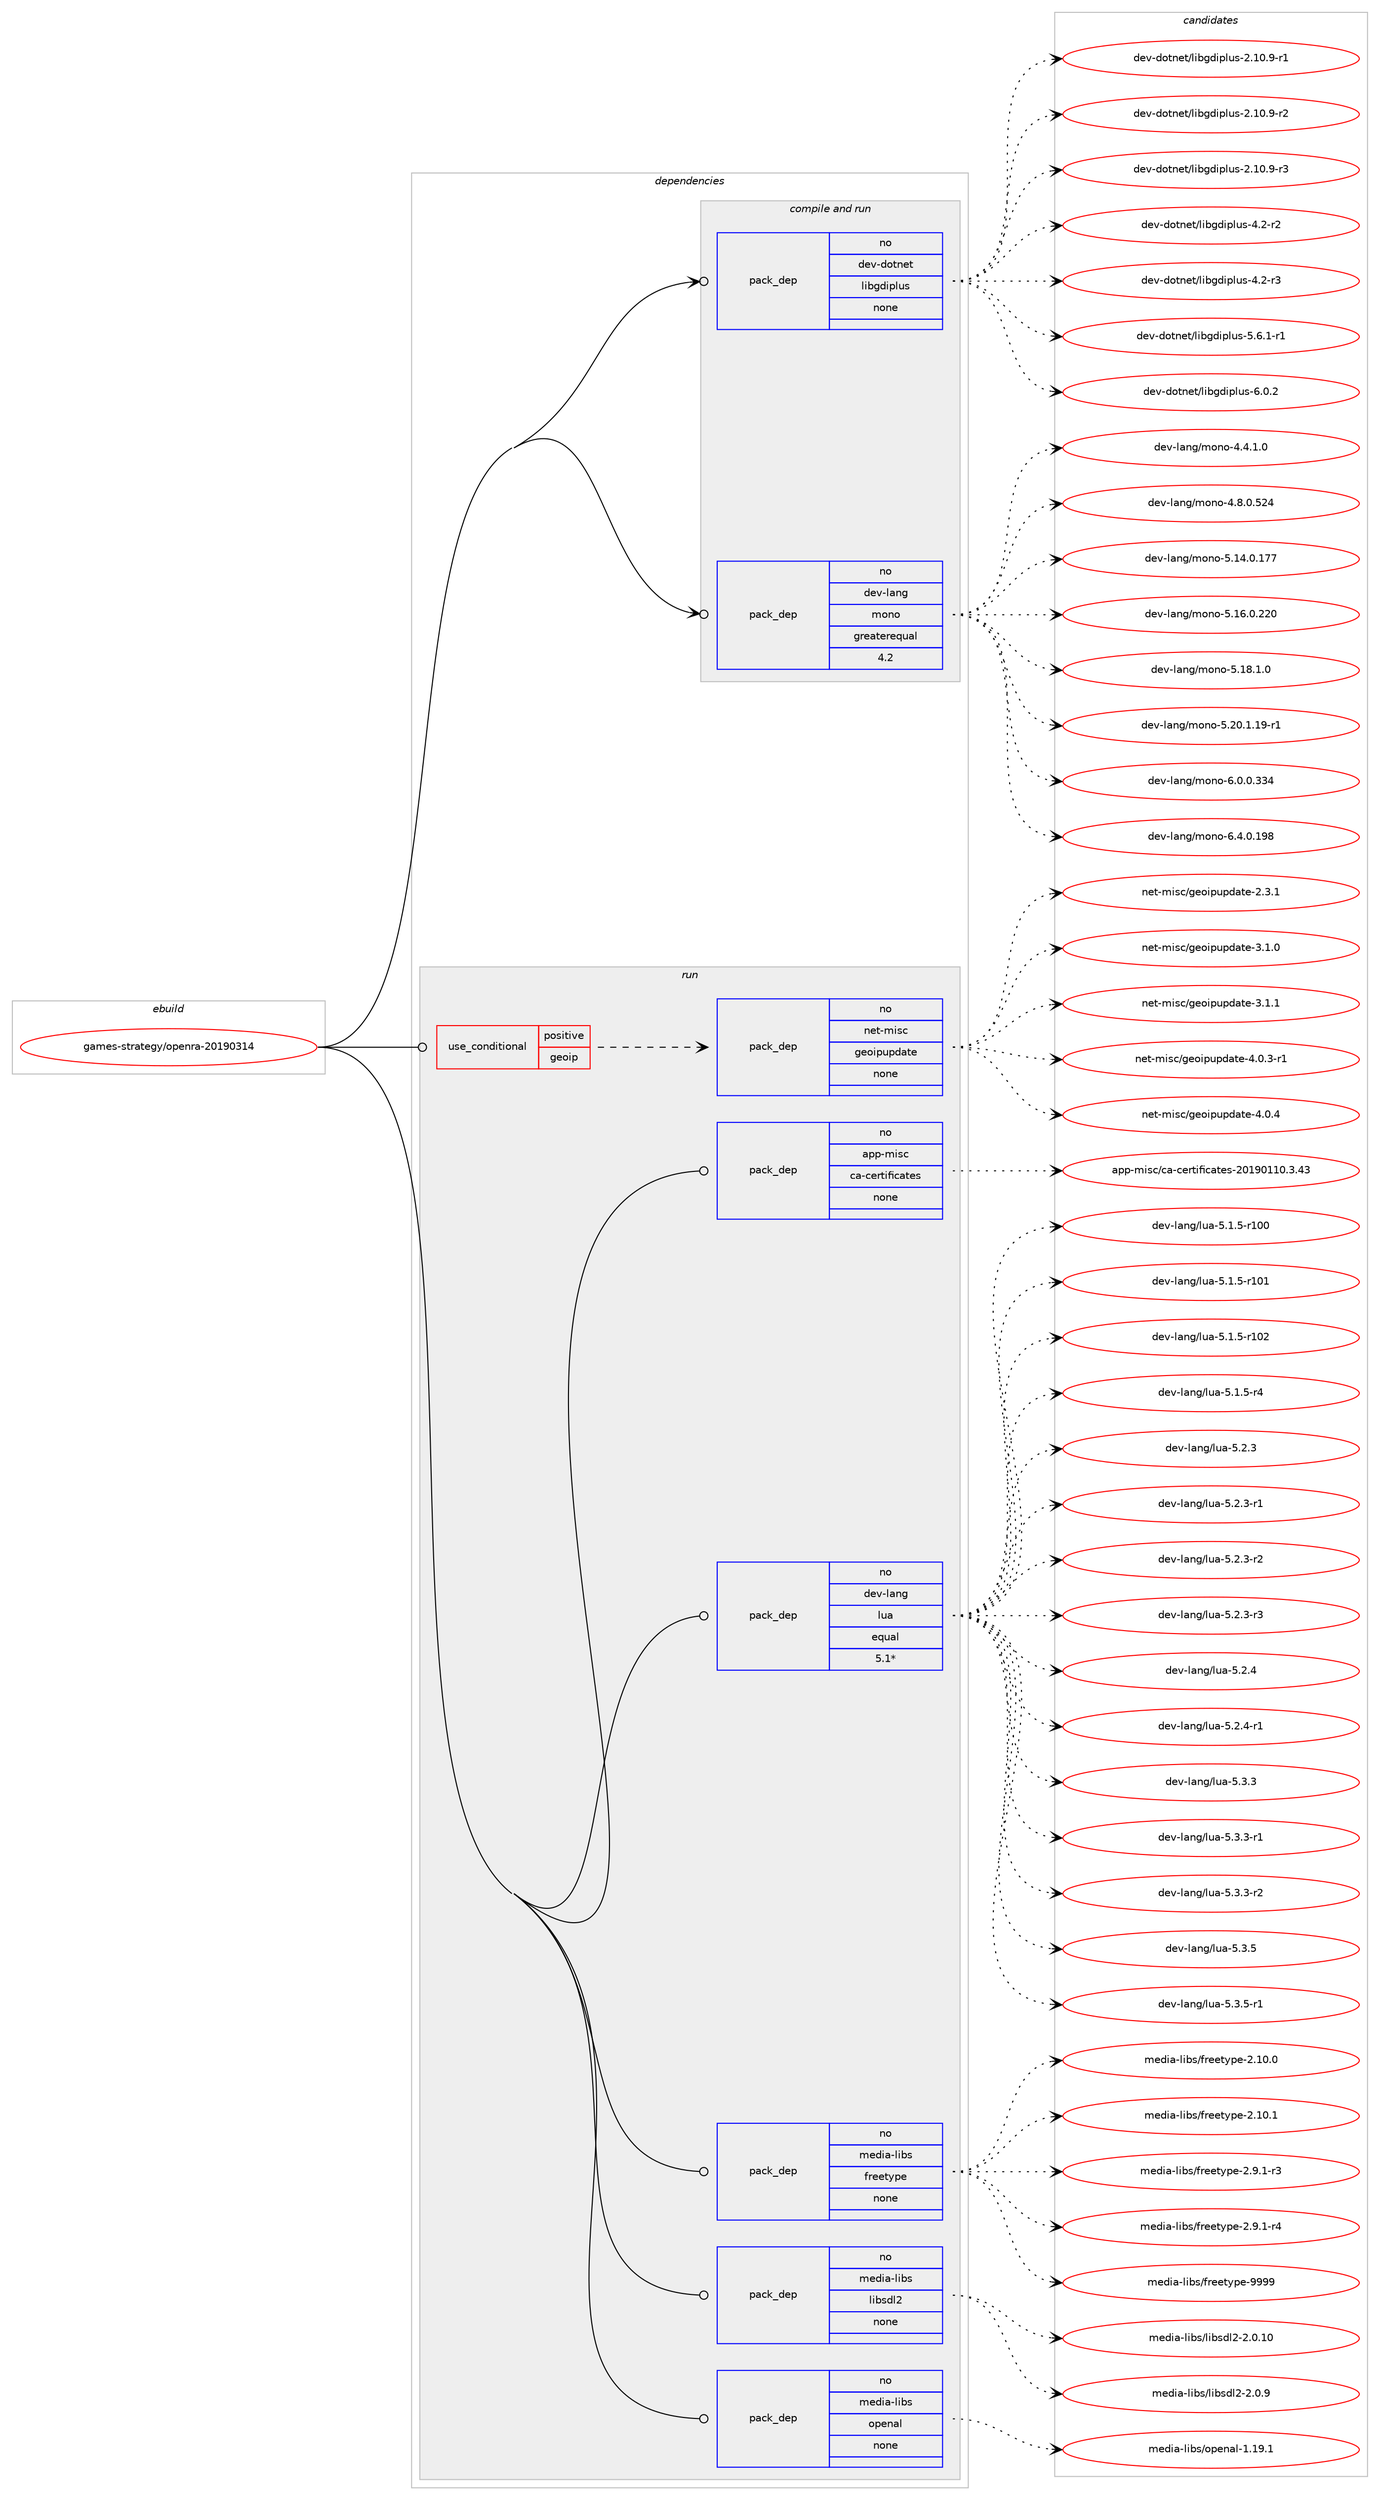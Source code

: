 digraph prolog {

# *************
# Graph options
# *************

newrank=true;
concentrate=true;
compound=true;
graph [rankdir=LR,fontname=Helvetica,fontsize=10,ranksep=1.5];#, ranksep=2.5, nodesep=0.2];
edge  [arrowhead=vee];
node  [fontname=Helvetica,fontsize=10];

# **********
# The ebuild
# **********

subgraph cluster_leftcol {
color=gray;
rank=same;
label=<<i>ebuild</i>>;
id [label="games-strategy/openra-20190314", color=red, width=4, href="../games-strategy/openra-20190314.svg"];
}

# ****************
# The dependencies
# ****************

subgraph cluster_midcol {
color=gray;
label=<<i>dependencies</i>>;
subgraph cluster_compile {
fillcolor="#eeeeee";
style=filled;
label=<<i>compile</i>>;
}
subgraph cluster_compileandrun {
fillcolor="#eeeeee";
style=filled;
label=<<i>compile and run</i>>;
subgraph pack546074 {
dependency743933 [label=<<TABLE BORDER="0" CELLBORDER="1" CELLSPACING="0" CELLPADDING="4" WIDTH="220"><TR><TD ROWSPAN="6" CELLPADDING="30">pack_dep</TD></TR><TR><TD WIDTH="110">no</TD></TR><TR><TD>dev-dotnet</TD></TR><TR><TD>libgdiplus</TD></TR><TR><TD>none</TD></TR><TR><TD></TD></TR></TABLE>>, shape=none, color=blue];
}
id:e -> dependency743933:w [weight=20,style="solid",arrowhead="odotvee"];
subgraph pack546075 {
dependency743934 [label=<<TABLE BORDER="0" CELLBORDER="1" CELLSPACING="0" CELLPADDING="4" WIDTH="220"><TR><TD ROWSPAN="6" CELLPADDING="30">pack_dep</TD></TR><TR><TD WIDTH="110">no</TD></TR><TR><TD>dev-lang</TD></TR><TR><TD>mono</TD></TR><TR><TD>greaterequal</TD></TR><TR><TD>4.2</TD></TR></TABLE>>, shape=none, color=blue];
}
id:e -> dependency743934:w [weight=20,style="solid",arrowhead="odotvee"];
}
subgraph cluster_run {
fillcolor="#eeeeee";
style=filled;
label=<<i>run</i>>;
subgraph cond185333 {
dependency743935 [label=<<TABLE BORDER="0" CELLBORDER="1" CELLSPACING="0" CELLPADDING="4"><TR><TD ROWSPAN="3" CELLPADDING="10">use_conditional</TD></TR><TR><TD>positive</TD></TR><TR><TD>geoip</TD></TR></TABLE>>, shape=none, color=red];
subgraph pack546076 {
dependency743936 [label=<<TABLE BORDER="0" CELLBORDER="1" CELLSPACING="0" CELLPADDING="4" WIDTH="220"><TR><TD ROWSPAN="6" CELLPADDING="30">pack_dep</TD></TR><TR><TD WIDTH="110">no</TD></TR><TR><TD>net-misc</TD></TR><TR><TD>geoipupdate</TD></TR><TR><TD>none</TD></TR><TR><TD></TD></TR></TABLE>>, shape=none, color=blue];
}
dependency743935:e -> dependency743936:w [weight=20,style="dashed",arrowhead="vee"];
}
id:e -> dependency743935:w [weight=20,style="solid",arrowhead="odot"];
subgraph pack546077 {
dependency743937 [label=<<TABLE BORDER="0" CELLBORDER="1" CELLSPACING="0" CELLPADDING="4" WIDTH="220"><TR><TD ROWSPAN="6" CELLPADDING="30">pack_dep</TD></TR><TR><TD WIDTH="110">no</TD></TR><TR><TD>app-misc</TD></TR><TR><TD>ca-certificates</TD></TR><TR><TD>none</TD></TR><TR><TD></TD></TR></TABLE>>, shape=none, color=blue];
}
id:e -> dependency743937:w [weight=20,style="solid",arrowhead="odot"];
subgraph pack546078 {
dependency743938 [label=<<TABLE BORDER="0" CELLBORDER="1" CELLSPACING="0" CELLPADDING="4" WIDTH="220"><TR><TD ROWSPAN="6" CELLPADDING="30">pack_dep</TD></TR><TR><TD WIDTH="110">no</TD></TR><TR><TD>dev-lang</TD></TR><TR><TD>lua</TD></TR><TR><TD>equal</TD></TR><TR><TD>5.1*</TD></TR></TABLE>>, shape=none, color=blue];
}
id:e -> dependency743938:w [weight=20,style="solid",arrowhead="odot"];
subgraph pack546079 {
dependency743939 [label=<<TABLE BORDER="0" CELLBORDER="1" CELLSPACING="0" CELLPADDING="4" WIDTH="220"><TR><TD ROWSPAN="6" CELLPADDING="30">pack_dep</TD></TR><TR><TD WIDTH="110">no</TD></TR><TR><TD>media-libs</TD></TR><TR><TD>freetype</TD></TR><TR><TD>none</TD></TR><TR><TD></TD></TR></TABLE>>, shape=none, color=blue];
}
id:e -> dependency743939:w [weight=20,style="solid",arrowhead="odot"];
subgraph pack546080 {
dependency743940 [label=<<TABLE BORDER="0" CELLBORDER="1" CELLSPACING="0" CELLPADDING="4" WIDTH="220"><TR><TD ROWSPAN="6" CELLPADDING="30">pack_dep</TD></TR><TR><TD WIDTH="110">no</TD></TR><TR><TD>media-libs</TD></TR><TR><TD>libsdl2</TD></TR><TR><TD>none</TD></TR><TR><TD></TD></TR></TABLE>>, shape=none, color=blue];
}
id:e -> dependency743940:w [weight=20,style="solid",arrowhead="odot"];
subgraph pack546081 {
dependency743941 [label=<<TABLE BORDER="0" CELLBORDER="1" CELLSPACING="0" CELLPADDING="4" WIDTH="220"><TR><TD ROWSPAN="6" CELLPADDING="30">pack_dep</TD></TR><TR><TD WIDTH="110">no</TD></TR><TR><TD>media-libs</TD></TR><TR><TD>openal</TD></TR><TR><TD>none</TD></TR><TR><TD></TD></TR></TABLE>>, shape=none, color=blue];
}
id:e -> dependency743941:w [weight=20,style="solid",arrowhead="odot"];
}
}

# **************
# The candidates
# **************

subgraph cluster_choices {
rank=same;
color=gray;
label=<<i>candidates</i>>;

subgraph choice546074 {
color=black;
nodesep=1;
choice100101118451001111161101011164710810598103100105112108117115455046494846574511449 [label="dev-dotnet/libgdiplus-2.10.9-r1", color=red, width=4,href="../dev-dotnet/libgdiplus-2.10.9-r1.svg"];
choice100101118451001111161101011164710810598103100105112108117115455046494846574511450 [label="dev-dotnet/libgdiplus-2.10.9-r2", color=red, width=4,href="../dev-dotnet/libgdiplus-2.10.9-r2.svg"];
choice100101118451001111161101011164710810598103100105112108117115455046494846574511451 [label="dev-dotnet/libgdiplus-2.10.9-r3", color=red, width=4,href="../dev-dotnet/libgdiplus-2.10.9-r3.svg"];
choice100101118451001111161101011164710810598103100105112108117115455246504511450 [label="dev-dotnet/libgdiplus-4.2-r2", color=red, width=4,href="../dev-dotnet/libgdiplus-4.2-r2.svg"];
choice100101118451001111161101011164710810598103100105112108117115455246504511451 [label="dev-dotnet/libgdiplus-4.2-r3", color=red, width=4,href="../dev-dotnet/libgdiplus-4.2-r3.svg"];
choice1001011184510011111611010111647108105981031001051121081171154553465446494511449 [label="dev-dotnet/libgdiplus-5.6.1-r1", color=red, width=4,href="../dev-dotnet/libgdiplus-5.6.1-r1.svg"];
choice100101118451001111161101011164710810598103100105112108117115455446484650 [label="dev-dotnet/libgdiplus-6.0.2", color=red, width=4,href="../dev-dotnet/libgdiplus-6.0.2.svg"];
dependency743933:e -> choice100101118451001111161101011164710810598103100105112108117115455046494846574511449:w [style=dotted,weight="100"];
dependency743933:e -> choice100101118451001111161101011164710810598103100105112108117115455046494846574511450:w [style=dotted,weight="100"];
dependency743933:e -> choice100101118451001111161101011164710810598103100105112108117115455046494846574511451:w [style=dotted,weight="100"];
dependency743933:e -> choice100101118451001111161101011164710810598103100105112108117115455246504511450:w [style=dotted,weight="100"];
dependency743933:e -> choice100101118451001111161101011164710810598103100105112108117115455246504511451:w [style=dotted,weight="100"];
dependency743933:e -> choice1001011184510011111611010111647108105981031001051121081171154553465446494511449:w [style=dotted,weight="100"];
dependency743933:e -> choice100101118451001111161101011164710810598103100105112108117115455446484650:w [style=dotted,weight="100"];
}
subgraph choice546075 {
color=black;
nodesep=1;
choice1001011184510897110103471091111101114552465246494648 [label="dev-lang/mono-4.4.1.0", color=red, width=4,href="../dev-lang/mono-4.4.1.0.svg"];
choice10010111845108971101034710911111011145524656464846535052 [label="dev-lang/mono-4.8.0.524", color=red, width=4,href="../dev-lang/mono-4.8.0.524.svg"];
choice1001011184510897110103471091111101114553464952464846495555 [label="dev-lang/mono-5.14.0.177", color=red, width=4,href="../dev-lang/mono-5.14.0.177.svg"];
choice1001011184510897110103471091111101114553464954464846505048 [label="dev-lang/mono-5.16.0.220", color=red, width=4,href="../dev-lang/mono-5.16.0.220.svg"];
choice100101118451089711010347109111110111455346495646494648 [label="dev-lang/mono-5.18.1.0", color=red, width=4,href="../dev-lang/mono-5.18.1.0.svg"];
choice100101118451089711010347109111110111455346504846494649574511449 [label="dev-lang/mono-5.20.1.19-r1", color=red, width=4,href="../dev-lang/mono-5.20.1.19-r1.svg"];
choice10010111845108971101034710911111011145544648464846515152 [label="dev-lang/mono-6.0.0.334", color=red, width=4,href="../dev-lang/mono-6.0.0.334.svg"];
choice10010111845108971101034710911111011145544652464846495756 [label="dev-lang/mono-6.4.0.198", color=red, width=4,href="../dev-lang/mono-6.4.0.198.svg"];
dependency743934:e -> choice1001011184510897110103471091111101114552465246494648:w [style=dotted,weight="100"];
dependency743934:e -> choice10010111845108971101034710911111011145524656464846535052:w [style=dotted,weight="100"];
dependency743934:e -> choice1001011184510897110103471091111101114553464952464846495555:w [style=dotted,weight="100"];
dependency743934:e -> choice1001011184510897110103471091111101114553464954464846505048:w [style=dotted,weight="100"];
dependency743934:e -> choice100101118451089711010347109111110111455346495646494648:w [style=dotted,weight="100"];
dependency743934:e -> choice100101118451089711010347109111110111455346504846494649574511449:w [style=dotted,weight="100"];
dependency743934:e -> choice10010111845108971101034710911111011145544648464846515152:w [style=dotted,weight="100"];
dependency743934:e -> choice10010111845108971101034710911111011145544652464846495756:w [style=dotted,weight="100"];
}
subgraph choice546076 {
color=black;
nodesep=1;
choice11010111645109105115994710310111110511211711210097116101455046514649 [label="net-misc/geoipupdate-2.3.1", color=red, width=4,href="../net-misc/geoipupdate-2.3.1.svg"];
choice11010111645109105115994710310111110511211711210097116101455146494648 [label="net-misc/geoipupdate-3.1.0", color=red, width=4,href="../net-misc/geoipupdate-3.1.0.svg"];
choice11010111645109105115994710310111110511211711210097116101455146494649 [label="net-misc/geoipupdate-3.1.1", color=red, width=4,href="../net-misc/geoipupdate-3.1.1.svg"];
choice110101116451091051159947103101111105112117112100971161014552464846514511449 [label="net-misc/geoipupdate-4.0.3-r1", color=red, width=4,href="../net-misc/geoipupdate-4.0.3-r1.svg"];
choice11010111645109105115994710310111110511211711210097116101455246484652 [label="net-misc/geoipupdate-4.0.4", color=red, width=4,href="../net-misc/geoipupdate-4.0.4.svg"];
dependency743936:e -> choice11010111645109105115994710310111110511211711210097116101455046514649:w [style=dotted,weight="100"];
dependency743936:e -> choice11010111645109105115994710310111110511211711210097116101455146494648:w [style=dotted,weight="100"];
dependency743936:e -> choice11010111645109105115994710310111110511211711210097116101455146494649:w [style=dotted,weight="100"];
dependency743936:e -> choice110101116451091051159947103101111105112117112100971161014552464846514511449:w [style=dotted,weight="100"];
dependency743936:e -> choice11010111645109105115994710310111110511211711210097116101455246484652:w [style=dotted,weight="100"];
}
subgraph choice546077 {
color=black;
nodesep=1;
choice971121124510910511599479997459910111411610510210599971161011154550484957484949484651465251 [label="app-misc/ca-certificates-20190110.3.43", color=red, width=4,href="../app-misc/ca-certificates-20190110.3.43.svg"];
dependency743937:e -> choice971121124510910511599479997459910111411610510210599971161011154550484957484949484651465251:w [style=dotted,weight="100"];
}
subgraph choice546078 {
color=black;
nodesep=1;
choice1001011184510897110103471081179745534649465345114494848 [label="dev-lang/lua-5.1.5-r100", color=red, width=4,href="../dev-lang/lua-5.1.5-r100.svg"];
choice1001011184510897110103471081179745534649465345114494849 [label="dev-lang/lua-5.1.5-r101", color=red, width=4,href="../dev-lang/lua-5.1.5-r101.svg"];
choice1001011184510897110103471081179745534649465345114494850 [label="dev-lang/lua-5.1.5-r102", color=red, width=4,href="../dev-lang/lua-5.1.5-r102.svg"];
choice100101118451089711010347108117974553464946534511452 [label="dev-lang/lua-5.1.5-r4", color=red, width=4,href="../dev-lang/lua-5.1.5-r4.svg"];
choice10010111845108971101034710811797455346504651 [label="dev-lang/lua-5.2.3", color=red, width=4,href="../dev-lang/lua-5.2.3.svg"];
choice100101118451089711010347108117974553465046514511449 [label="dev-lang/lua-5.2.3-r1", color=red, width=4,href="../dev-lang/lua-5.2.3-r1.svg"];
choice100101118451089711010347108117974553465046514511450 [label="dev-lang/lua-5.2.3-r2", color=red, width=4,href="../dev-lang/lua-5.2.3-r2.svg"];
choice100101118451089711010347108117974553465046514511451 [label="dev-lang/lua-5.2.3-r3", color=red, width=4,href="../dev-lang/lua-5.2.3-r3.svg"];
choice10010111845108971101034710811797455346504652 [label="dev-lang/lua-5.2.4", color=red, width=4,href="../dev-lang/lua-5.2.4.svg"];
choice100101118451089711010347108117974553465046524511449 [label="dev-lang/lua-5.2.4-r1", color=red, width=4,href="../dev-lang/lua-5.2.4-r1.svg"];
choice10010111845108971101034710811797455346514651 [label="dev-lang/lua-5.3.3", color=red, width=4,href="../dev-lang/lua-5.3.3.svg"];
choice100101118451089711010347108117974553465146514511449 [label="dev-lang/lua-5.3.3-r1", color=red, width=4,href="../dev-lang/lua-5.3.3-r1.svg"];
choice100101118451089711010347108117974553465146514511450 [label="dev-lang/lua-5.3.3-r2", color=red, width=4,href="../dev-lang/lua-5.3.3-r2.svg"];
choice10010111845108971101034710811797455346514653 [label="dev-lang/lua-5.3.5", color=red, width=4,href="../dev-lang/lua-5.3.5.svg"];
choice100101118451089711010347108117974553465146534511449 [label="dev-lang/lua-5.3.5-r1", color=red, width=4,href="../dev-lang/lua-5.3.5-r1.svg"];
dependency743938:e -> choice1001011184510897110103471081179745534649465345114494848:w [style=dotted,weight="100"];
dependency743938:e -> choice1001011184510897110103471081179745534649465345114494849:w [style=dotted,weight="100"];
dependency743938:e -> choice1001011184510897110103471081179745534649465345114494850:w [style=dotted,weight="100"];
dependency743938:e -> choice100101118451089711010347108117974553464946534511452:w [style=dotted,weight="100"];
dependency743938:e -> choice10010111845108971101034710811797455346504651:w [style=dotted,weight="100"];
dependency743938:e -> choice100101118451089711010347108117974553465046514511449:w [style=dotted,weight="100"];
dependency743938:e -> choice100101118451089711010347108117974553465046514511450:w [style=dotted,weight="100"];
dependency743938:e -> choice100101118451089711010347108117974553465046514511451:w [style=dotted,weight="100"];
dependency743938:e -> choice10010111845108971101034710811797455346504652:w [style=dotted,weight="100"];
dependency743938:e -> choice100101118451089711010347108117974553465046524511449:w [style=dotted,weight="100"];
dependency743938:e -> choice10010111845108971101034710811797455346514651:w [style=dotted,weight="100"];
dependency743938:e -> choice100101118451089711010347108117974553465146514511449:w [style=dotted,weight="100"];
dependency743938:e -> choice100101118451089711010347108117974553465146514511450:w [style=dotted,weight="100"];
dependency743938:e -> choice10010111845108971101034710811797455346514653:w [style=dotted,weight="100"];
dependency743938:e -> choice100101118451089711010347108117974553465146534511449:w [style=dotted,weight="100"];
}
subgraph choice546079 {
color=black;
nodesep=1;
choice1091011001059745108105981154710211410110111612111210145504649484648 [label="media-libs/freetype-2.10.0", color=red, width=4,href="../media-libs/freetype-2.10.0.svg"];
choice1091011001059745108105981154710211410110111612111210145504649484649 [label="media-libs/freetype-2.10.1", color=red, width=4,href="../media-libs/freetype-2.10.1.svg"];
choice109101100105974510810598115471021141011011161211121014550465746494511451 [label="media-libs/freetype-2.9.1-r3", color=red, width=4,href="../media-libs/freetype-2.9.1-r3.svg"];
choice109101100105974510810598115471021141011011161211121014550465746494511452 [label="media-libs/freetype-2.9.1-r4", color=red, width=4,href="../media-libs/freetype-2.9.1-r4.svg"];
choice109101100105974510810598115471021141011011161211121014557575757 [label="media-libs/freetype-9999", color=red, width=4,href="../media-libs/freetype-9999.svg"];
dependency743939:e -> choice1091011001059745108105981154710211410110111612111210145504649484648:w [style=dotted,weight="100"];
dependency743939:e -> choice1091011001059745108105981154710211410110111612111210145504649484649:w [style=dotted,weight="100"];
dependency743939:e -> choice109101100105974510810598115471021141011011161211121014550465746494511451:w [style=dotted,weight="100"];
dependency743939:e -> choice109101100105974510810598115471021141011011161211121014550465746494511452:w [style=dotted,weight="100"];
dependency743939:e -> choice109101100105974510810598115471021141011011161211121014557575757:w [style=dotted,weight="100"];
}
subgraph choice546080 {
color=black;
nodesep=1;
choice10910110010597451081059811547108105981151001085045504648464948 [label="media-libs/libsdl2-2.0.10", color=red, width=4,href="../media-libs/libsdl2-2.0.10.svg"];
choice109101100105974510810598115471081059811510010850455046484657 [label="media-libs/libsdl2-2.0.9", color=red, width=4,href="../media-libs/libsdl2-2.0.9.svg"];
dependency743940:e -> choice10910110010597451081059811547108105981151001085045504648464948:w [style=dotted,weight="100"];
dependency743940:e -> choice109101100105974510810598115471081059811510010850455046484657:w [style=dotted,weight="100"];
}
subgraph choice546081 {
color=black;
nodesep=1;
choice109101100105974510810598115471111121011109710845494649574649 [label="media-libs/openal-1.19.1", color=red, width=4,href="../media-libs/openal-1.19.1.svg"];
dependency743941:e -> choice109101100105974510810598115471111121011109710845494649574649:w [style=dotted,weight="100"];
}
}

}
